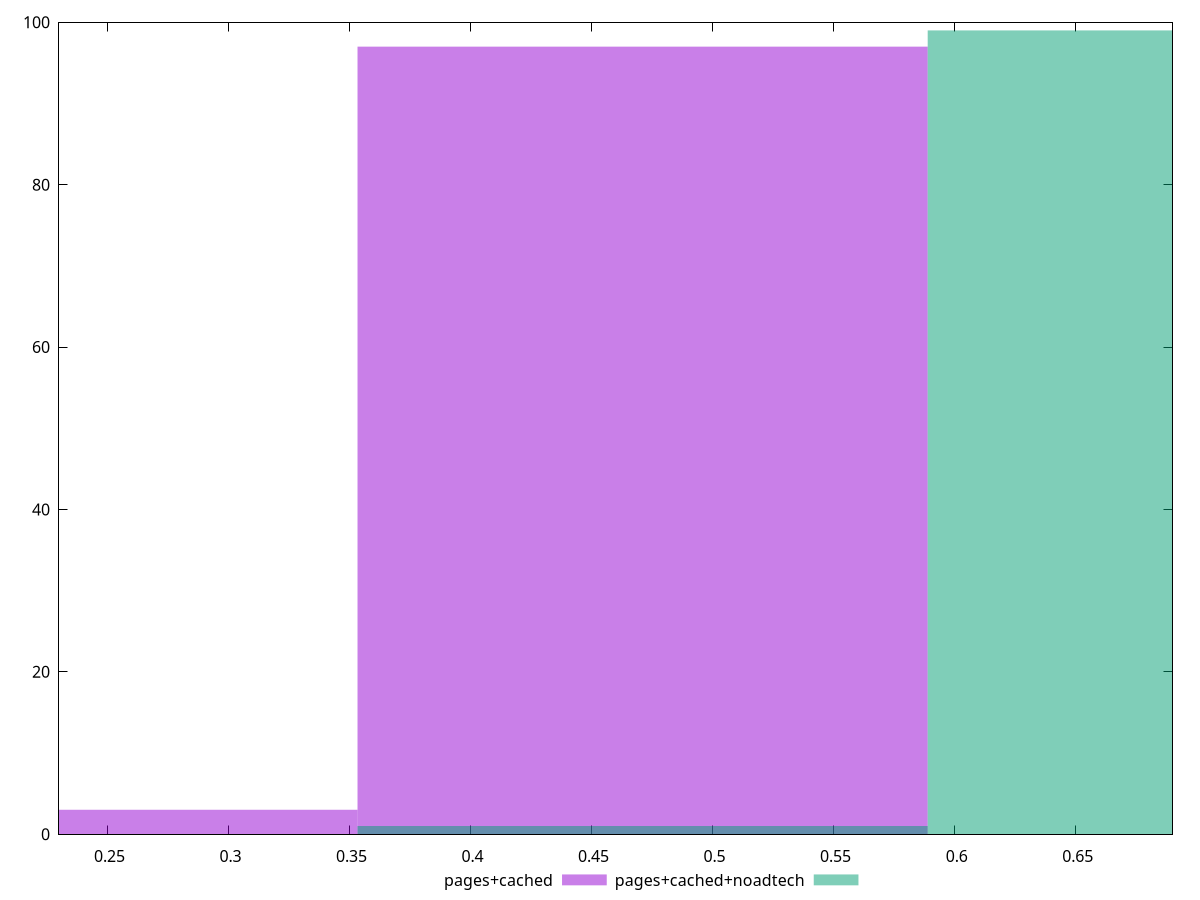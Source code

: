 reset

$pagesCached <<EOF
0.23554876999701965 3
0.4710975399940393 97
EOF

$pagesCachedNoadtech <<EOF
0.4710975399940393 1
0.7066463099910589 99
EOF

set key outside below
set boxwidth 0.23554876999701965
set xrange [0.23:0.69]
set yrange [0:100]
set trange [0:100]
set style fill transparent solid 0.5 noborder
set terminal svg size 640, 500 enhanced background rgb 'white'
set output "report_00019_2021-02-10T18-14-37.922Z//meta/score/comparison/histogram/1_vs_2.svg"

plot $pagesCached title "pages+cached" with boxes, \
     $pagesCachedNoadtech title "pages+cached+noadtech" with boxes

reset
